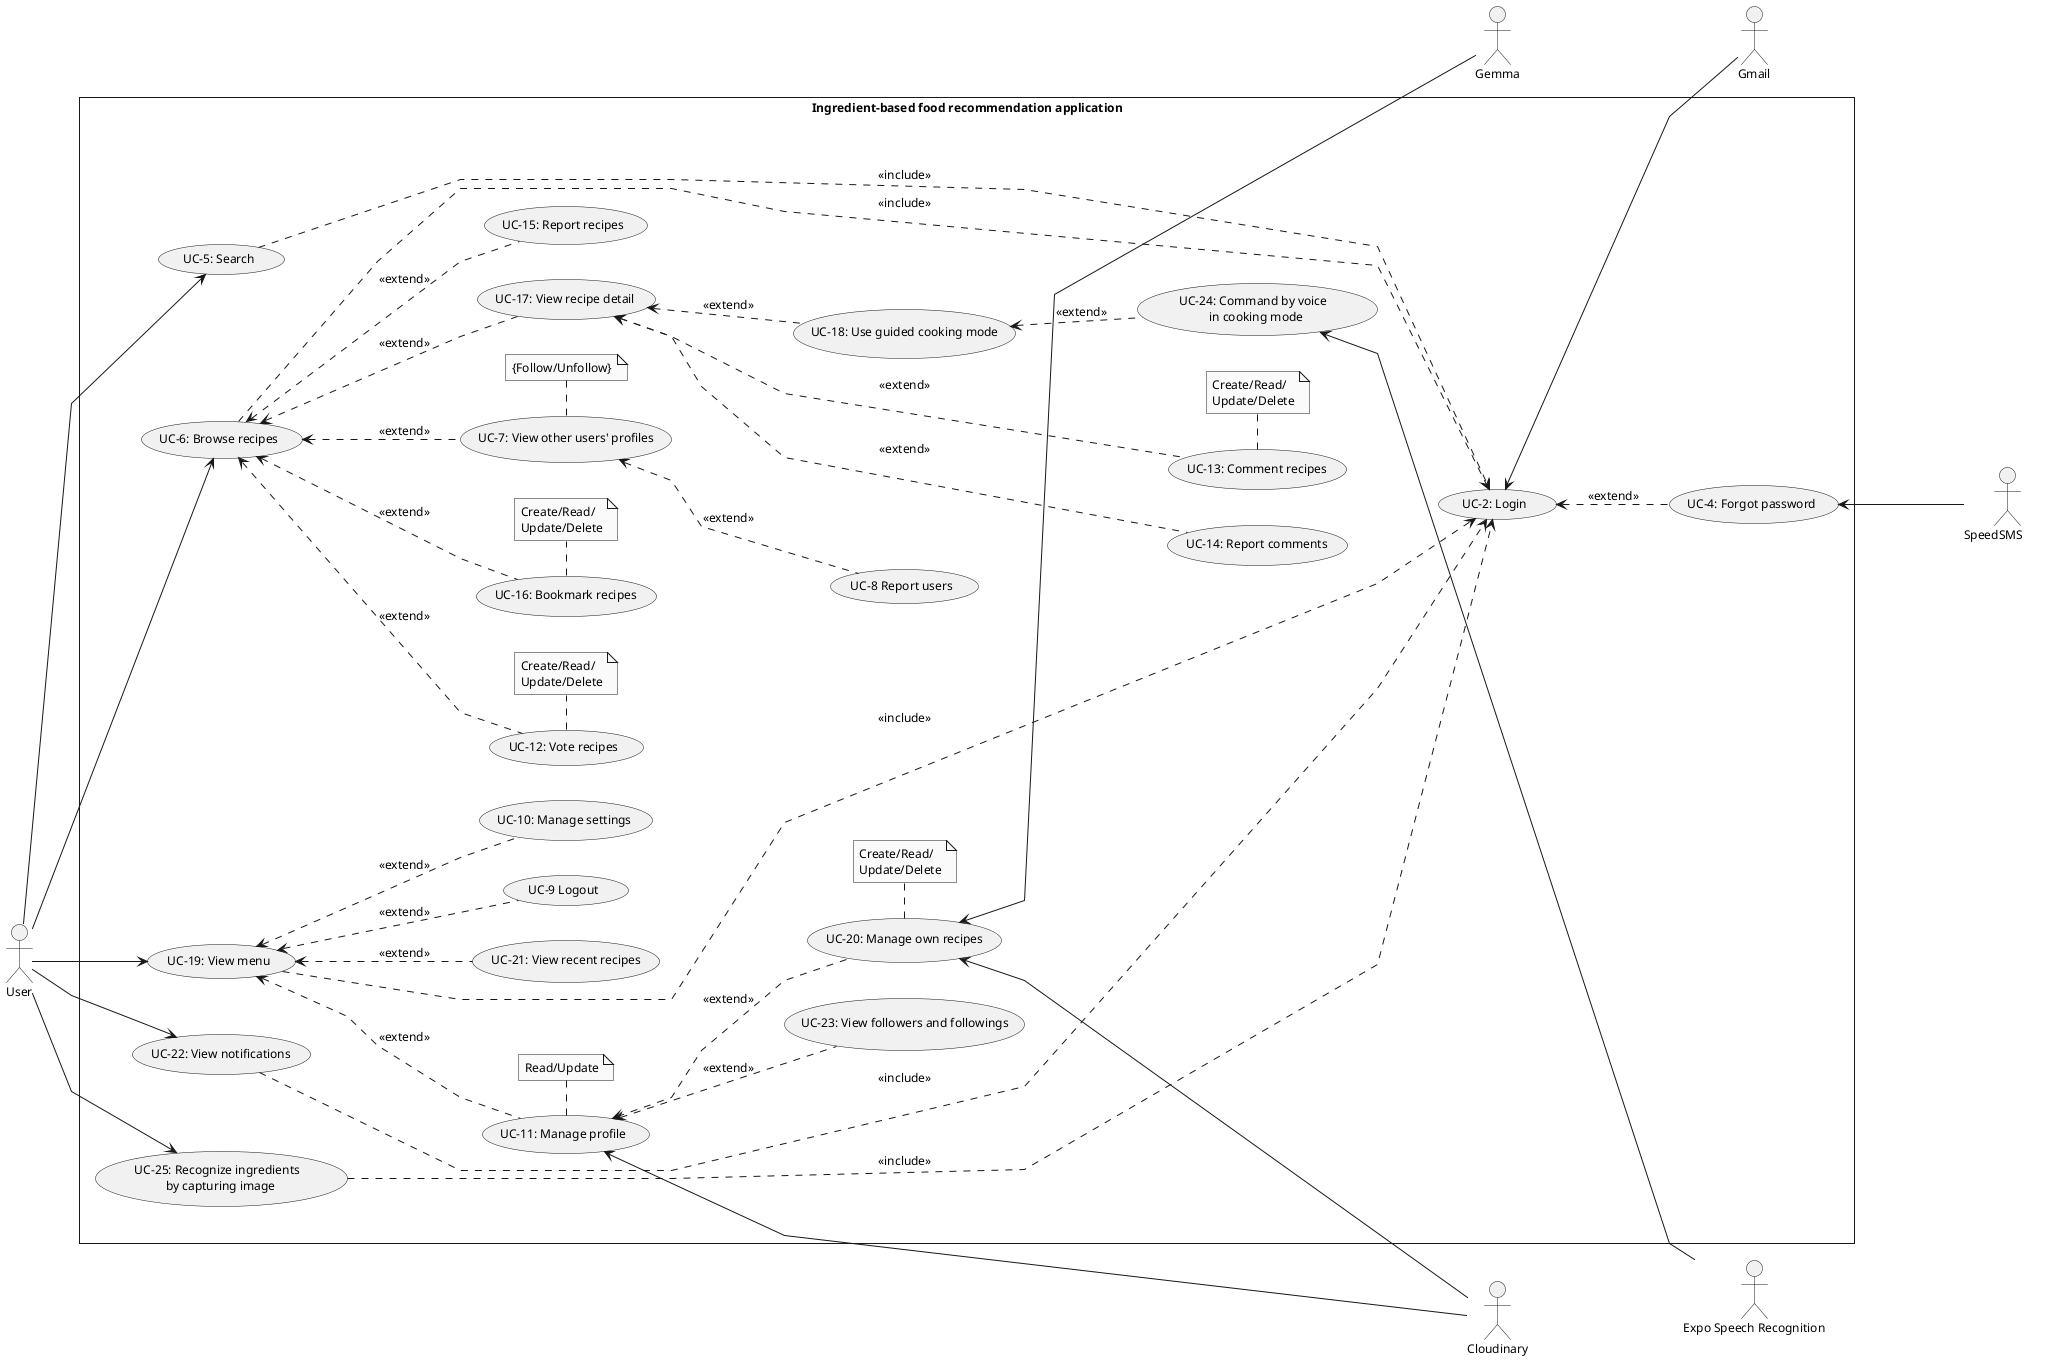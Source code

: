 @startuml UserUsecase
skinparam style strictuml
skinparam monochrome true
skinparam linetype polyline
skinparam defaultFontSize 12
left to right direction
actor "User" as user
actor "Gmail" as gmail
actor "Cloudinary" as cl
actor "SpeedSMS         " as sms
actor "Gemma" as gemma
actor "Expo Speech Recognition" as speech

rectangle Ingredient-based<U+0020>food<U+0020>recommendation<U+0020>application {
    usecase "UC-2: Login" as ucLogin
    usecase "UC-4: Forgot password" as ucForgotPassword
    usecase "UC-8 Report users" as ucReportUser
    usecase "UC-9 Logout" as ucLogout
    usecase "UC-10: Manage settings" as ucManageSetting
    usecase "UC-11: Manage profile" as ucManageProfile

    usecase "UC-5: Search" as ucSearch
    usecase "UC-6: Browse recipes" as ucBrowseRecipes
    usecase "UC-12: Vote recipes" as ucVoteRecipe
    usecase "UC-13: Comment recipes" as ucCmtRecipe
    usecase "UC-14: Report comments" as ucReportComment
    usecase "UC-15: Report recipes" as ucReportRecipe
    usecase "UC-16: Bookmark recipes" as ucBookmarkRecipe
    usecase "UC-17: View recipe detail" as ucViewRecipeDetail
    usecase "UC-18: Use guided cooking mode" as ucGuidedCCM
    usecase "UC-7: View other users' profiles" as ucViewUSProfile

    usecase "UC-19: View menu" as ucViewMenu
    usecase "UC-20: Manage own recipes" as ucManageRecipe
    usecase "UC-21: View recent recipes" as ucViewRecentRecipes

    usecase "UC-22: View notifications" as ucViewNotif
    usecase "UC-23: View followers and followings" as ucViewFollow

    note "Create/Read/\nUpdate/Delete" as noteManageRecipe
    note "Read/Update" as noteManageProfile
    note "Create/Read/\nUpdate/Delete" as noteVoteRecipe
    note "Create/Read/\nUpdate/Delete" as noteCmtRecipe
    note "Create/Read/\nUpdate/Delete" as noteBookmarkRecipe
    note "{Follow/Unfollow}" as noteViewUSProfile

    user --> ucSearch

    user --> ucBrowseRecipes
        ucBrowseRecipes <.. ucVoteRecipe : <<extend>>
            ucVoteRecipe . noteVoteRecipe
        ucBrowseRecipes <.. ucReportRecipe : <<extend>>
        ucBrowseRecipes <.. ucViewRecipeDetail : <<extend>>
            ucViewRecipeDetail <... ucCmtRecipe : <<extend>>
                ucCmtRecipe . noteCmtRecipe
            ucViewRecipeDetail <... ucReportComment : <<extend>>
            ucViewRecipeDetail <.. ucGuidedCCM : <<extend>>
        ucBrowseRecipes <.. ucBookmarkRecipe : <<extend>>
            ucBookmarkRecipe . noteBookmarkRecipe
        ucBrowseRecipes <.. ucViewUSProfile : <<extend>>
            ucViewUSProfile . noteViewUSProfile
            ucViewUSProfile <.. ucReportUser : <<extend>>

    user --> ucViewMenu
        ucViewMenu <.. ucManageProfile : <<extend>>
            ucManageProfile . noteManageProfile
            ucManageProfile <.. ucManageRecipe : <<extend>>
            ucManageProfile <.. ucViewFollow : <<extend>>
                ucManageRecipe . noteManageRecipe
        ucViewMenu <.. ucManageSetting : <<extend>>
        ucViewMenu <.. ucViewRecentRecipes : <<extend>>
        ucViewMenu <.. ucLogout : <<extend>>

    user --> ucViewNotif
    
    gmail -up-> ucLogin
    cl --up-> ucManageProfile
    cl --up-> ucManageRecipe
    gemma --up-> ucManageRecipe
    sms --up-> ucForgotPassword

    ucSearch .....> ucLogin : <<include>>
    ucBrowseRecipes .....> ucLogin : <<include>>
    ucViewMenu .....> ucLogin : <<include>>
    ucViewNotif .....>ucLogin : <<include>>
    ucLogin <.. ucForgotPassword : <<extend>>


    usecase "UC-24: Command by voice \n in cooking mode" as ucCommandVoiceCCM
    usecase "UC-25: Recognize ingredients \n by capturing image" as ucRecognizeIngre

    speech --up-> ucCommandVoiceCCM

    user --> ucRecognizeIngre
    ucGuidedCCM <.. ucCommandVoiceCCM : <<extend>>

    ucRecognizeIngre .....> ucLogin : <<include>>

}

@enduml
